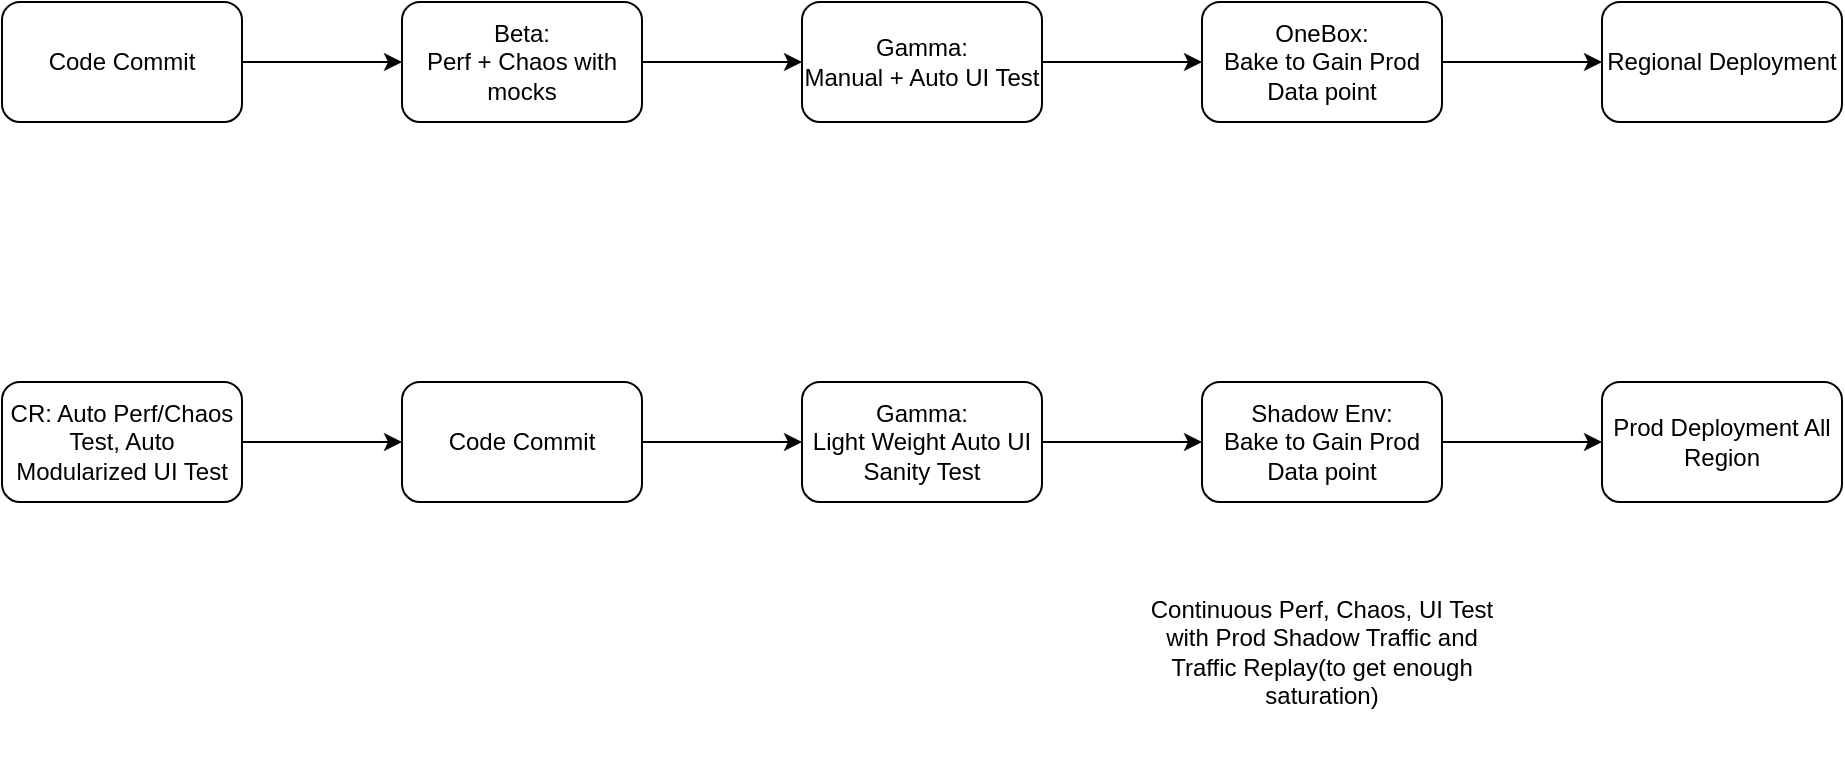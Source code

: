 <mxfile version="17.4.2" type="device"><diagram id="Jcw4YOX89cSAKIgGB-Mo" name="Page-1"><mxGraphModel dx="2196" dy="818" grid="1" gridSize="10" guides="1" tooltips="1" connect="1" arrows="1" fold="1" page="1" pageScale="1" pageWidth="850" pageHeight="1100" math="0" shadow="0"><root><mxCell id="0"/><mxCell id="1" parent="0"/><mxCell id="_ux_HUetzVzTco_Vo4rz-1" value="" style="edgeStyle=orthogonalEdgeStyle;rounded=0;orthogonalLoop=1;jettySize=auto;html=1;" edge="1" parent="1" source="_ux_HUetzVzTco_Vo4rz-2" target="_ux_HUetzVzTco_Vo4rz-4"><mxGeometry relative="1" as="geometry"/></mxCell><mxCell id="_ux_HUetzVzTco_Vo4rz-2" value="Beta:&lt;br&gt;Perf + Chaos with mocks" style="rounded=1;whiteSpace=wrap;html=1;" vertex="1" parent="1"><mxGeometry x="120" y="100" width="120" height="60" as="geometry"/></mxCell><mxCell id="_ux_HUetzVzTco_Vo4rz-3" value="" style="edgeStyle=orthogonalEdgeStyle;rounded=0;orthogonalLoop=1;jettySize=auto;html=1;" edge="1" parent="1" source="_ux_HUetzVzTco_Vo4rz-4" target="_ux_HUetzVzTco_Vo4rz-6"><mxGeometry relative="1" as="geometry"/></mxCell><mxCell id="_ux_HUetzVzTco_Vo4rz-4" value="Gamma:&lt;br&gt;Manual + Auto UI Test" style="rounded=1;whiteSpace=wrap;html=1;" vertex="1" parent="1"><mxGeometry x="320" y="100" width="120" height="60" as="geometry"/></mxCell><mxCell id="_ux_HUetzVzTco_Vo4rz-5" value="" style="edgeStyle=orthogonalEdgeStyle;rounded=0;orthogonalLoop=1;jettySize=auto;html=1;" edge="1" parent="1" source="_ux_HUetzVzTco_Vo4rz-6" target="_ux_HUetzVzTco_Vo4rz-7"><mxGeometry relative="1" as="geometry"/></mxCell><mxCell id="_ux_HUetzVzTco_Vo4rz-6" value="OneBox:&lt;br&gt;Bake to Gain Prod Data point" style="rounded=1;whiteSpace=wrap;html=1;" vertex="1" parent="1"><mxGeometry x="520" y="100" width="120" height="60" as="geometry"/></mxCell><mxCell id="_ux_HUetzVzTco_Vo4rz-7" value="Regional Deployment" style="whiteSpace=wrap;html=1;rounded=1;" vertex="1" parent="1"><mxGeometry x="720" y="100" width="120" height="60" as="geometry"/></mxCell><mxCell id="_ux_HUetzVzTco_Vo4rz-8" value="" style="edgeStyle=orthogonalEdgeStyle;rounded=0;orthogonalLoop=1;jettySize=auto;html=1;" edge="1" parent="1" source="_ux_HUetzVzTco_Vo4rz-9" target="_ux_HUetzVzTco_Vo4rz-11"><mxGeometry relative="1" as="geometry"/></mxCell><mxCell id="_ux_HUetzVzTco_Vo4rz-9" value="Gamma:&lt;br&gt;Light Weight Auto UI Sanity Test" style="rounded=1;whiteSpace=wrap;html=1;" vertex="1" parent="1"><mxGeometry x="320" y="290" width="120" height="60" as="geometry"/></mxCell><mxCell id="_ux_HUetzVzTco_Vo4rz-10" value="" style="edgeStyle=orthogonalEdgeStyle;rounded=0;orthogonalLoop=1;jettySize=auto;html=1;" edge="1" parent="1" source="_ux_HUetzVzTco_Vo4rz-11" target="_ux_HUetzVzTco_Vo4rz-12"><mxGeometry relative="1" as="geometry"/></mxCell><mxCell id="_ux_HUetzVzTco_Vo4rz-11" value="Shadow Env:&lt;br&gt;Bake to Gain Prod Data point" style="rounded=1;whiteSpace=wrap;html=1;" vertex="1" parent="1"><mxGeometry x="520" y="290" width="120" height="60" as="geometry"/></mxCell><mxCell id="_ux_HUetzVzTco_Vo4rz-12" value="Prod Deployment All Region" style="whiteSpace=wrap;html=1;rounded=1;" vertex="1" parent="1"><mxGeometry x="720" y="290" width="120" height="60" as="geometry"/></mxCell><mxCell id="_ux_HUetzVzTco_Vo4rz-13" value="" style="edgeStyle=orthogonalEdgeStyle;rounded=0;orthogonalLoop=1;jettySize=auto;html=1;" edge="1" parent="1" source="_ux_HUetzVzTco_Vo4rz-14" target="_ux_HUetzVzTco_Vo4rz-2"><mxGeometry relative="1" as="geometry"/></mxCell><mxCell id="_ux_HUetzVzTco_Vo4rz-14" value="Code Commit" style="rounded=1;whiteSpace=wrap;html=1;" vertex="1" parent="1"><mxGeometry x="-80" y="100" width="120" height="60" as="geometry"/></mxCell><mxCell id="_ux_HUetzVzTco_Vo4rz-15" value="" style="edgeStyle=orthogonalEdgeStyle;rounded=0;orthogonalLoop=1;jettySize=auto;html=1;" edge="1" parent="1" source="_ux_HUetzVzTco_Vo4rz-16" target="_ux_HUetzVzTco_Vo4rz-9"><mxGeometry relative="1" as="geometry"/></mxCell><mxCell id="_ux_HUetzVzTco_Vo4rz-16" value="Code Commit" style="rounded=1;whiteSpace=wrap;html=1;" vertex="1" parent="1"><mxGeometry x="120" y="290" width="120" height="60" as="geometry"/></mxCell><mxCell id="_ux_HUetzVzTco_Vo4rz-17" value="" style="edgeStyle=orthogonalEdgeStyle;rounded=0;orthogonalLoop=1;jettySize=auto;html=1;" edge="1" parent="1" source="_ux_HUetzVzTco_Vo4rz-18" target="_ux_HUetzVzTco_Vo4rz-16"><mxGeometry relative="1" as="geometry"/></mxCell><mxCell id="_ux_HUetzVzTco_Vo4rz-18" value="CR: Auto Perf/Chaos Test, Auto Modularized UI Test" style="rounded=1;whiteSpace=wrap;html=1;" vertex="1" parent="1"><mxGeometry x="-80" y="290" width="120" height="60" as="geometry"/></mxCell><mxCell id="_ux_HUetzVzTco_Vo4rz-19" value="Continuous Perf, Chaos, UI Test with Prod Shadow Traffic and Traffic Replay(to get enough saturation)" style="text;html=1;strokeColor=none;fillColor=none;align=center;verticalAlign=middle;whiteSpace=wrap;rounded=0;" vertex="1" parent="1"><mxGeometry x="485" y="360" width="190" height="130" as="geometry"/></mxCell></root></mxGraphModel></diagram></mxfile>